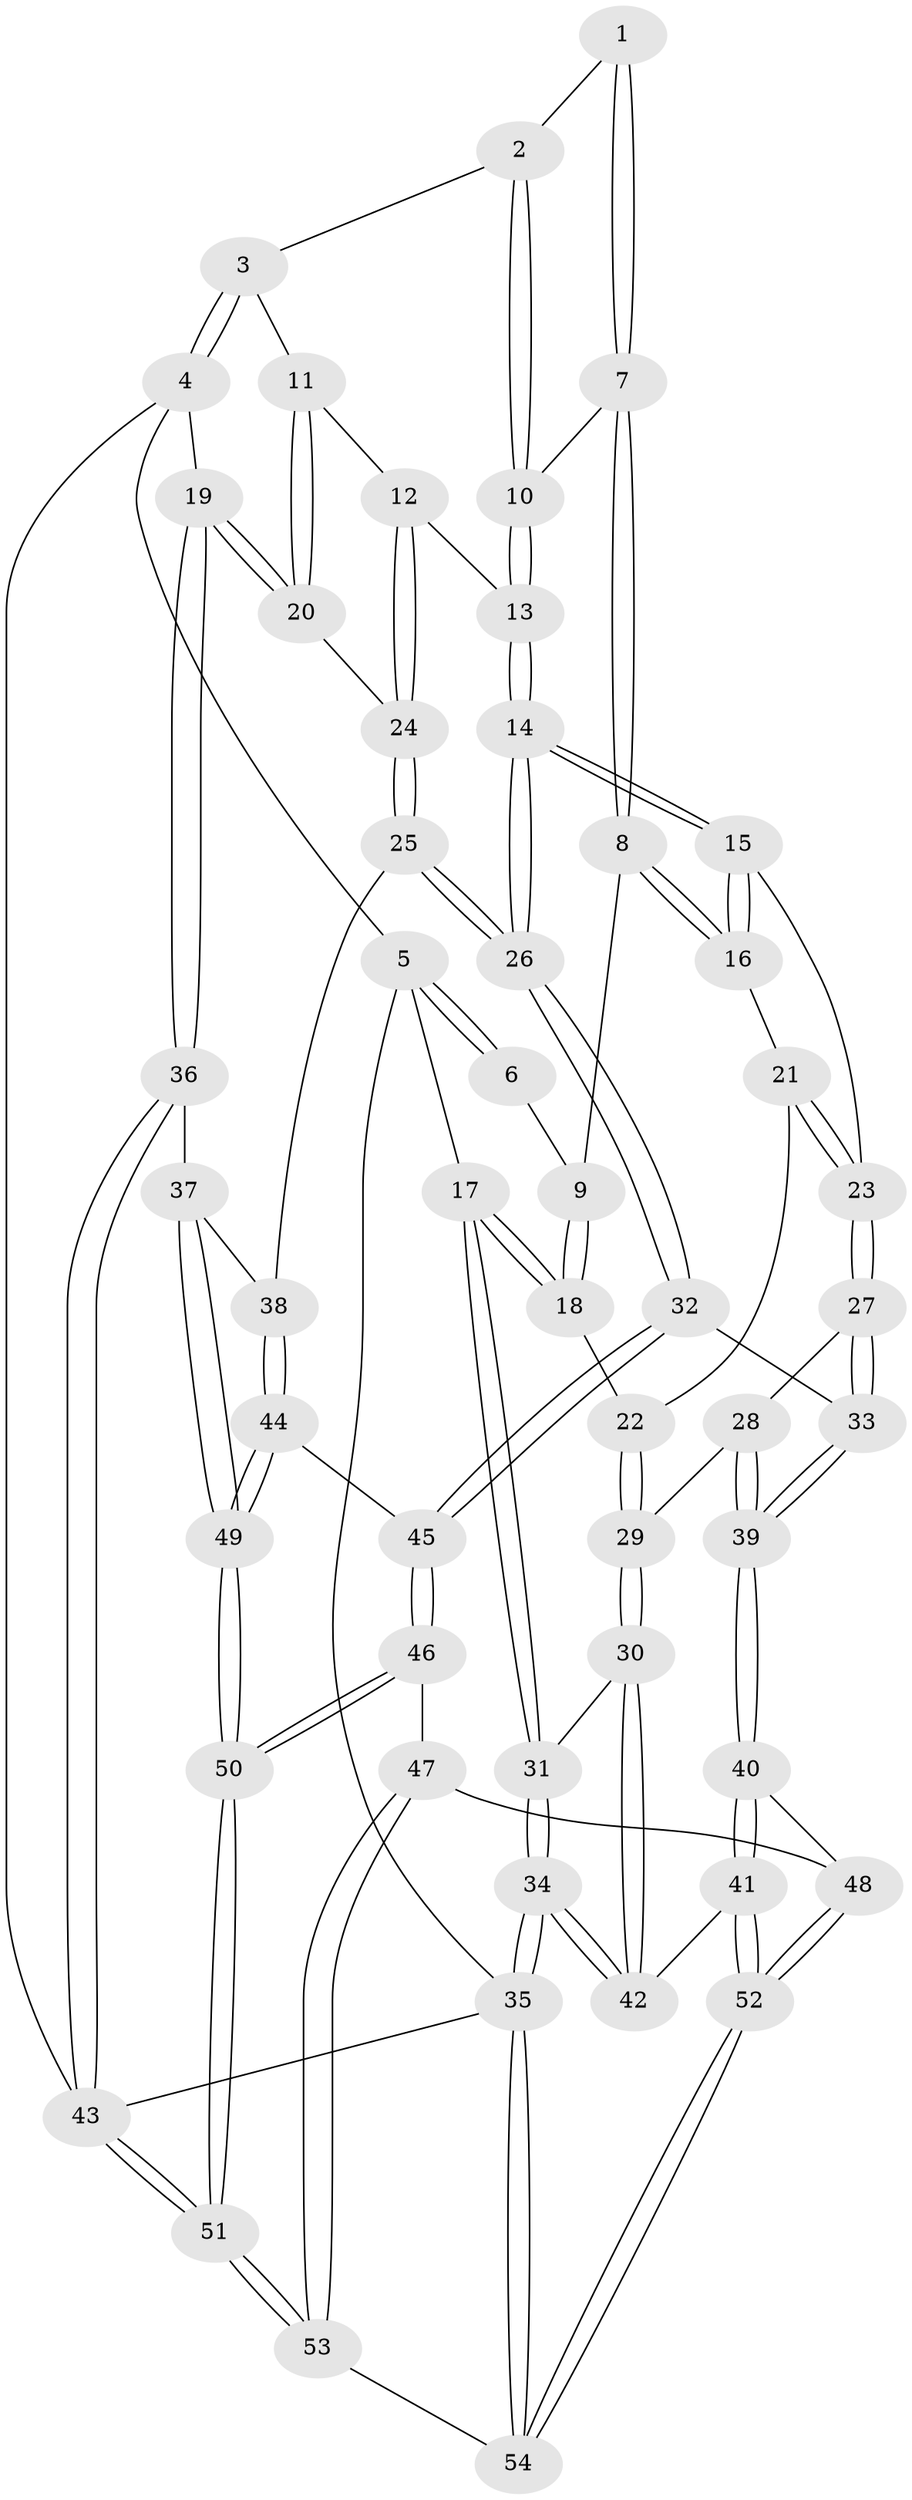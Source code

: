 // coarse degree distribution, {4: 0.35, 5: 0.25, 7: 0.1, 2: 0.1, 6: 0.05, 3: 0.15}
// Generated by graph-tools (version 1.1) at 2025/21/03/04/25 18:21:32]
// undirected, 54 vertices, 132 edges
graph export_dot {
graph [start="1"]
  node [color=gray90,style=filled];
  1 [pos="+0.5300367753383162+0"];
  2 [pos="+0.6906126722603947+0"];
  3 [pos="+0.7439020183718881+0"];
  4 [pos="+1+0"];
  5 [pos="+0+0"];
  6 [pos="+0.49861768823798724+0"];
  7 [pos="+0.44167907472483353+0.04652755126343407"];
  8 [pos="+0.3525073561995187+0.13068043521378095"];
  9 [pos="+0.28336987608192654+0.09449657584761274"];
  10 [pos="+0.5036915829630976+0.1355372827743368"];
  11 [pos="+0.6968941565045561+0.022054044134676605"];
  12 [pos="+0.5716461339292367+0.2029183243296971"];
  13 [pos="+0.5487110455024824+0.21149748876394442"];
  14 [pos="+0.44663651476663796+0.3045096370531772"];
  15 [pos="+0.40094870607976174+0.27689253052581514"];
  16 [pos="+0.36671987990569915+0.1839033016375788"];
  17 [pos="+0+0"];
  18 [pos="+0+0.009381389626129534"];
  19 [pos="+1+0.25547210092317224"];
  20 [pos="+0.811649432920063+0.30278689838972905"];
  21 [pos="+0.17745525559852787+0.20712182846663432"];
  22 [pos="+0.015053243763507201+0.0602782339130841"];
  23 [pos="+0.26237107141201216+0.3000623902568541"];
  24 [pos="+0.7653751244282484+0.33703949567563746"];
  25 [pos="+0.7211965349877162+0.42207513602404495"];
  26 [pos="+0.4876540852682876+0.47811885787384883"];
  27 [pos="+0.22488143597003268+0.3584106301372415"];
  28 [pos="+0.16622635933318694+0.4156635540197234"];
  29 [pos="+0.16229066424524766+0.4154936837484917"];
  30 [pos="+0.12701654315304525+0.4298444366475867"];
  31 [pos="+0+0.2595962988187442"];
  32 [pos="+0.4823432990191654+0.48909044071167107"];
  33 [pos="+0.4540399920605835+0.5106477042827974"];
  34 [pos="+0+0.8020009023948856"];
  35 [pos="+0+1"];
  36 [pos="+1+0.5482617095018523"];
  37 [pos="+0.9707206369746519+0.6016575433417463"];
  38 [pos="+0.7852284145869874+0.5282715658591502"];
  39 [pos="+0.3434737236565622+0.6127069775322064"];
  40 [pos="+0.32673593569154785+0.652138409702018"];
  41 [pos="+0.1415577890776837+0.7442571931658932"];
  42 [pos="+0+0.7523106683066155"];
  43 [pos="+1+1"];
  44 [pos="+0.682502507477139+0.6850934192342921"];
  45 [pos="+0.6577364069432464+0.6917860259033618"];
  46 [pos="+0.6037731528839951+0.7998526122116427"];
  47 [pos="+0.585381544743133+0.8080916153580396"];
  48 [pos="+0.42575354712830343+0.7744063570955971"];
  49 [pos="+0.8536259913055748+0.7550121606808465"];
  50 [pos="+0.8600554442977065+0.9821264193920604"];
  51 [pos="+1+1"];
  52 [pos="+0.3630154744700916+1"];
  53 [pos="+0.5145833246628188+1"];
  54 [pos="+0.37183824993516973+1"];
  1 -- 2;
  1 -- 7;
  1 -- 7;
  2 -- 3;
  2 -- 10;
  2 -- 10;
  3 -- 4;
  3 -- 4;
  3 -- 11;
  4 -- 5;
  4 -- 19;
  4 -- 43;
  5 -- 6;
  5 -- 6;
  5 -- 17;
  5 -- 35;
  6 -- 9;
  7 -- 8;
  7 -- 8;
  7 -- 10;
  8 -- 9;
  8 -- 16;
  8 -- 16;
  9 -- 18;
  9 -- 18;
  10 -- 13;
  10 -- 13;
  11 -- 12;
  11 -- 20;
  11 -- 20;
  12 -- 13;
  12 -- 24;
  12 -- 24;
  13 -- 14;
  13 -- 14;
  14 -- 15;
  14 -- 15;
  14 -- 26;
  14 -- 26;
  15 -- 16;
  15 -- 16;
  15 -- 23;
  16 -- 21;
  17 -- 18;
  17 -- 18;
  17 -- 31;
  17 -- 31;
  18 -- 22;
  19 -- 20;
  19 -- 20;
  19 -- 36;
  19 -- 36;
  20 -- 24;
  21 -- 22;
  21 -- 23;
  21 -- 23;
  22 -- 29;
  22 -- 29;
  23 -- 27;
  23 -- 27;
  24 -- 25;
  24 -- 25;
  25 -- 26;
  25 -- 26;
  25 -- 38;
  26 -- 32;
  26 -- 32;
  27 -- 28;
  27 -- 33;
  27 -- 33;
  28 -- 29;
  28 -- 39;
  28 -- 39;
  29 -- 30;
  29 -- 30;
  30 -- 31;
  30 -- 42;
  30 -- 42;
  31 -- 34;
  31 -- 34;
  32 -- 33;
  32 -- 45;
  32 -- 45;
  33 -- 39;
  33 -- 39;
  34 -- 35;
  34 -- 35;
  34 -- 42;
  34 -- 42;
  35 -- 54;
  35 -- 54;
  35 -- 43;
  36 -- 37;
  36 -- 43;
  36 -- 43;
  37 -- 38;
  37 -- 49;
  37 -- 49;
  38 -- 44;
  38 -- 44;
  39 -- 40;
  39 -- 40;
  40 -- 41;
  40 -- 41;
  40 -- 48;
  41 -- 42;
  41 -- 52;
  41 -- 52;
  43 -- 51;
  43 -- 51;
  44 -- 45;
  44 -- 49;
  44 -- 49;
  45 -- 46;
  45 -- 46;
  46 -- 47;
  46 -- 50;
  46 -- 50;
  47 -- 48;
  47 -- 53;
  47 -- 53;
  48 -- 52;
  48 -- 52;
  49 -- 50;
  49 -- 50;
  50 -- 51;
  50 -- 51;
  51 -- 53;
  51 -- 53;
  52 -- 54;
  52 -- 54;
  53 -- 54;
}
